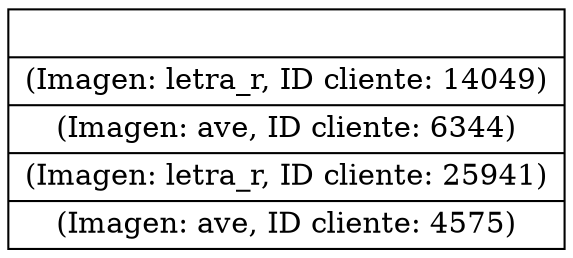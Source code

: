 digraph pila{
rankdir=LR;
node[shape = record]nodo0 [label="|(Imagen: letra_r, ID cliente: 14049)|(Imagen: ave, ID cliente: 6344)|(Imagen: letra_r, ID cliente: 25941)|(Imagen: ave, ID cliente: 4575)"]; 
}